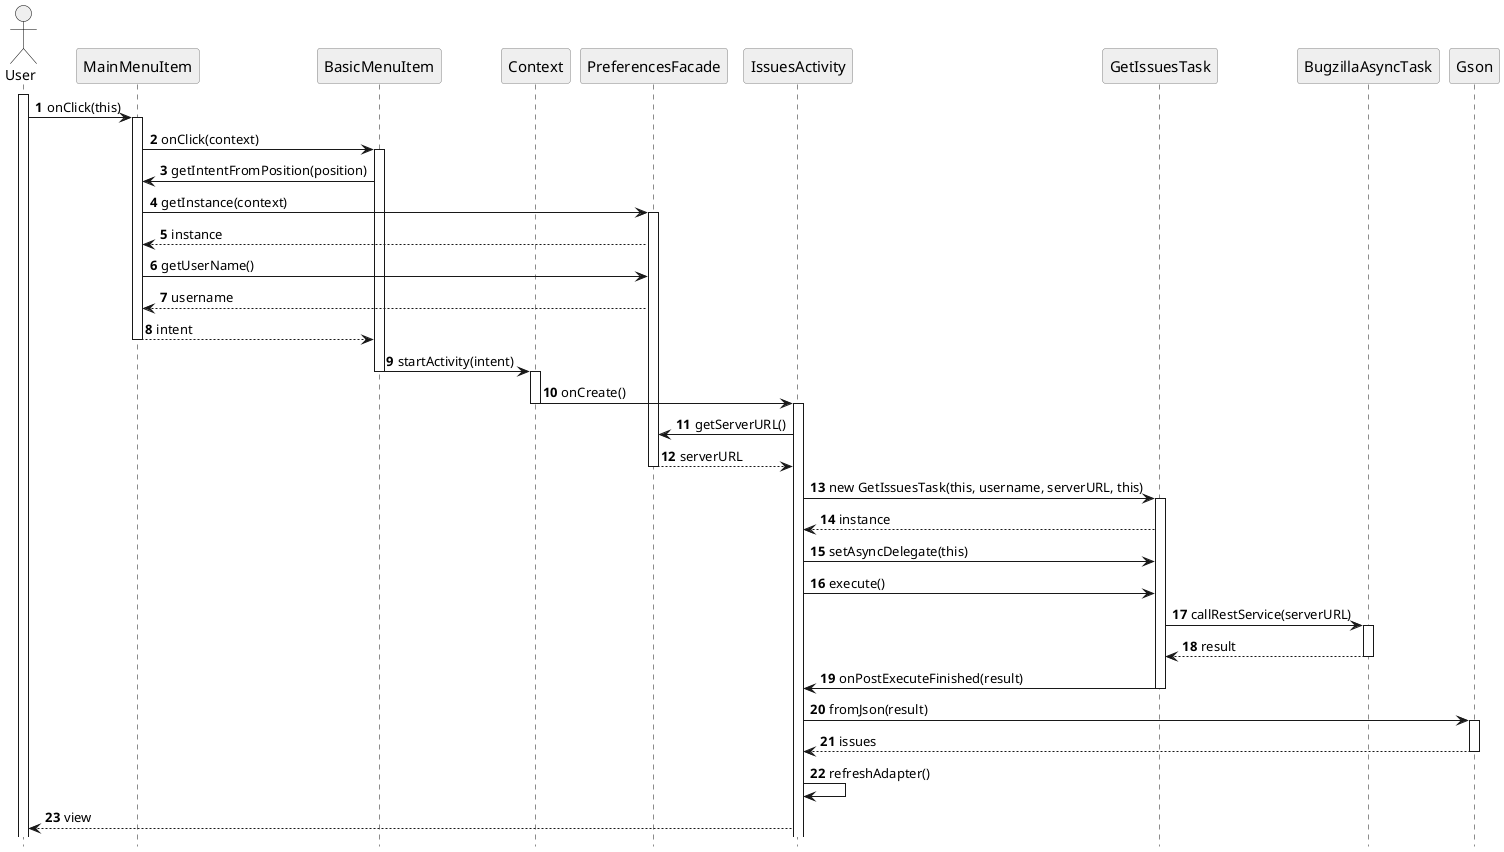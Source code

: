 @startuml

hide footbox

autonumber

skinparam sequence {
    ParticipantBorderColor grey
    ParticipantBackgroundColor #EFEFEF
    ParticipantFontName Futura
    ParticipantFontSize 15

    ActorBackgroundColor #EFEFEF
    ActorBorderColor black

    ArrowFontName Futura
}

actor User
participant MainMenuItem
participant BasicMenuItem
participant Context
participant PreferencesFacade
participant IssuesActivity
participant GetIssuesTask
participant BugzillaAsyncTask
participant Gson

activate User
User -> MainMenuItem:onClick(this)
activate MainMenuItem
MainMenuItem -> BasicMenuItem:onClick(context)
activate BasicMenuItem
BasicMenuItem -> MainMenuItem:getIntentFromPosition(position)
MainMenuItem -> PreferencesFacade:getInstance(context)
activate PreferencesFacade
PreferencesFacade --> MainMenuItem: instance
MainMenuItem -> PreferencesFacade: getUserName()
PreferencesFacade --> MainMenuItem: username
MainMenuItem --> BasicMenuItem:intent
 deactivate MainMenuItem

 BasicMenuItem -> Context:startActivity(intent)
 deactivate BasicMenuItem

 activate Context
 Context -> IssuesActivity:onCreate()
 deactivate Context
 activate IssuesActivity
 IssuesActivity -> PreferencesFacade:getServerURL()
 PreferencesFacade --> IssuesActivity:serverURL
 deactivate PreferencesFacade
 IssuesActivity -> GetIssuesTask: new GetIssuesTask(this, username, serverURL, this)
 activate GetIssuesTask
 GetIssuesTask --> IssuesActivity:instance
 IssuesActivity -> GetIssuesTask:setAsyncDelegate(this)
 IssuesActivity -> GetIssuesTask:execute()
 GetIssuesTask -> BugzillaAsyncTask:callRestService(serverURL)
 activate BugzillaAsyncTask
 BugzillaAsyncTask --> GetIssuesTask:result
 deactivate BugzillaAsyncTask
 GetIssuesTask -> IssuesActivity:onPostExecuteFinished(result)
 deactivate GetIssuesTask
 IssuesActivity -> Gson:fromJson(result)
 activate Gson
 Gson --> IssuesActivity: issues
 deactivate Gson
 IssuesActivity -> IssuesActivity:refreshAdapter()
 IssuesActivity --> User:view





@enduml
